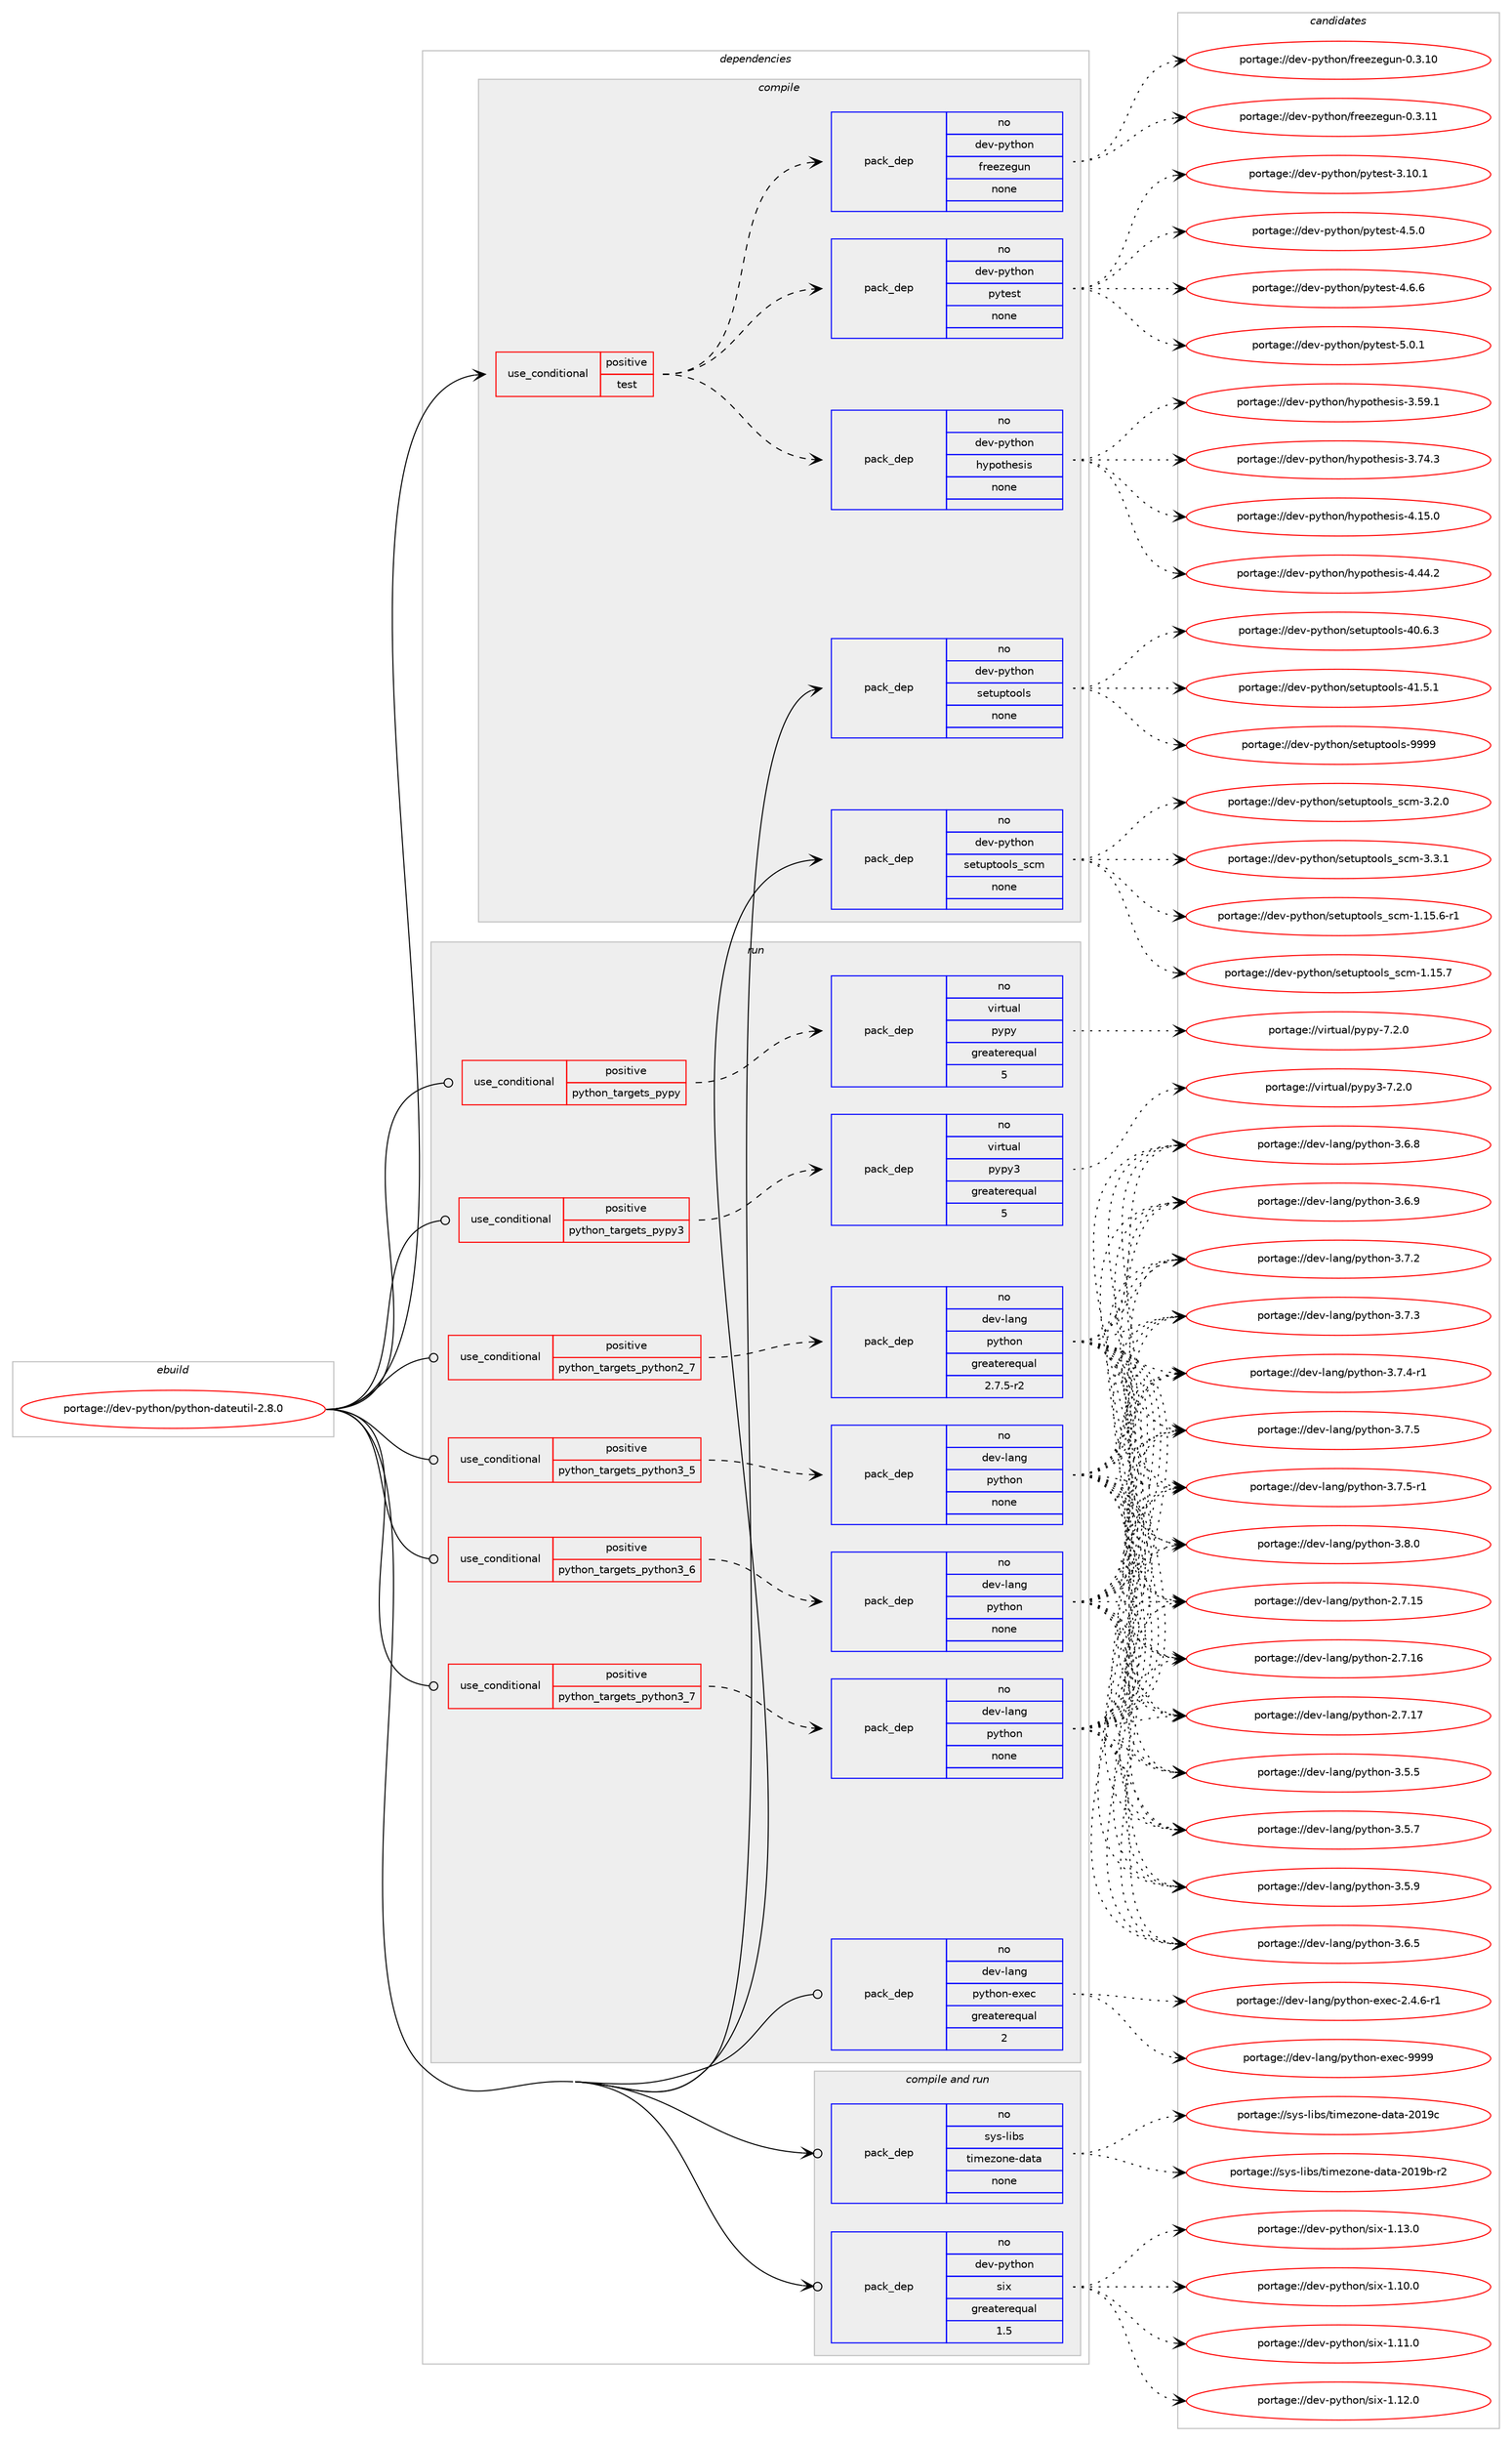 digraph prolog {

# *************
# Graph options
# *************

newrank=true;
concentrate=true;
compound=true;
graph [rankdir=LR,fontname=Helvetica,fontsize=10,ranksep=1.5];#, ranksep=2.5, nodesep=0.2];
edge  [arrowhead=vee];
node  [fontname=Helvetica,fontsize=10];

# **********
# The ebuild
# **********

subgraph cluster_leftcol {
color=gray;
rank=same;
label=<<i>ebuild</i>>;
id [label="portage://dev-python/python-dateutil-2.8.0", color=red, width=4, href="../dev-python/python-dateutil-2.8.0.svg"];
}

# ****************
# The dependencies
# ****************

subgraph cluster_midcol {
color=gray;
label=<<i>dependencies</i>>;
subgraph cluster_compile {
fillcolor="#eeeeee";
style=filled;
label=<<i>compile</i>>;
subgraph cond36836 {
dependency165995 [label=<<TABLE BORDER="0" CELLBORDER="1" CELLSPACING="0" CELLPADDING="4"><TR><TD ROWSPAN="3" CELLPADDING="10">use_conditional</TD></TR><TR><TD>positive</TD></TR><TR><TD>test</TD></TR></TABLE>>, shape=none, color=red];
subgraph pack125757 {
dependency165996 [label=<<TABLE BORDER="0" CELLBORDER="1" CELLSPACING="0" CELLPADDING="4" WIDTH="220"><TR><TD ROWSPAN="6" CELLPADDING="30">pack_dep</TD></TR><TR><TD WIDTH="110">no</TD></TR><TR><TD>dev-python</TD></TR><TR><TD>pytest</TD></TR><TR><TD>none</TD></TR><TR><TD></TD></TR></TABLE>>, shape=none, color=blue];
}
dependency165995:e -> dependency165996:w [weight=20,style="dashed",arrowhead="vee"];
subgraph pack125758 {
dependency165997 [label=<<TABLE BORDER="0" CELLBORDER="1" CELLSPACING="0" CELLPADDING="4" WIDTH="220"><TR><TD ROWSPAN="6" CELLPADDING="30">pack_dep</TD></TR><TR><TD WIDTH="110">no</TD></TR><TR><TD>dev-python</TD></TR><TR><TD>freezegun</TD></TR><TR><TD>none</TD></TR><TR><TD></TD></TR></TABLE>>, shape=none, color=blue];
}
dependency165995:e -> dependency165997:w [weight=20,style="dashed",arrowhead="vee"];
subgraph pack125759 {
dependency165998 [label=<<TABLE BORDER="0" CELLBORDER="1" CELLSPACING="0" CELLPADDING="4" WIDTH="220"><TR><TD ROWSPAN="6" CELLPADDING="30">pack_dep</TD></TR><TR><TD WIDTH="110">no</TD></TR><TR><TD>dev-python</TD></TR><TR><TD>hypothesis</TD></TR><TR><TD>none</TD></TR><TR><TD></TD></TR></TABLE>>, shape=none, color=blue];
}
dependency165995:e -> dependency165998:w [weight=20,style="dashed",arrowhead="vee"];
}
id:e -> dependency165995:w [weight=20,style="solid",arrowhead="vee"];
subgraph pack125760 {
dependency165999 [label=<<TABLE BORDER="0" CELLBORDER="1" CELLSPACING="0" CELLPADDING="4" WIDTH="220"><TR><TD ROWSPAN="6" CELLPADDING="30">pack_dep</TD></TR><TR><TD WIDTH="110">no</TD></TR><TR><TD>dev-python</TD></TR><TR><TD>setuptools</TD></TR><TR><TD>none</TD></TR><TR><TD></TD></TR></TABLE>>, shape=none, color=blue];
}
id:e -> dependency165999:w [weight=20,style="solid",arrowhead="vee"];
subgraph pack125761 {
dependency166000 [label=<<TABLE BORDER="0" CELLBORDER="1" CELLSPACING="0" CELLPADDING="4" WIDTH="220"><TR><TD ROWSPAN="6" CELLPADDING="30">pack_dep</TD></TR><TR><TD WIDTH="110">no</TD></TR><TR><TD>dev-python</TD></TR><TR><TD>setuptools_scm</TD></TR><TR><TD>none</TD></TR><TR><TD></TD></TR></TABLE>>, shape=none, color=blue];
}
id:e -> dependency166000:w [weight=20,style="solid",arrowhead="vee"];
}
subgraph cluster_compileandrun {
fillcolor="#eeeeee";
style=filled;
label=<<i>compile and run</i>>;
subgraph pack125762 {
dependency166001 [label=<<TABLE BORDER="0" CELLBORDER="1" CELLSPACING="0" CELLPADDING="4" WIDTH="220"><TR><TD ROWSPAN="6" CELLPADDING="30">pack_dep</TD></TR><TR><TD WIDTH="110">no</TD></TR><TR><TD>dev-python</TD></TR><TR><TD>six</TD></TR><TR><TD>greaterequal</TD></TR><TR><TD>1.5</TD></TR></TABLE>>, shape=none, color=blue];
}
id:e -> dependency166001:w [weight=20,style="solid",arrowhead="odotvee"];
subgraph pack125763 {
dependency166002 [label=<<TABLE BORDER="0" CELLBORDER="1" CELLSPACING="0" CELLPADDING="4" WIDTH="220"><TR><TD ROWSPAN="6" CELLPADDING="30">pack_dep</TD></TR><TR><TD WIDTH="110">no</TD></TR><TR><TD>sys-libs</TD></TR><TR><TD>timezone-data</TD></TR><TR><TD>none</TD></TR><TR><TD></TD></TR></TABLE>>, shape=none, color=blue];
}
id:e -> dependency166002:w [weight=20,style="solid",arrowhead="odotvee"];
}
subgraph cluster_run {
fillcolor="#eeeeee";
style=filled;
label=<<i>run</i>>;
subgraph cond36837 {
dependency166003 [label=<<TABLE BORDER="0" CELLBORDER="1" CELLSPACING="0" CELLPADDING="4"><TR><TD ROWSPAN="3" CELLPADDING="10">use_conditional</TD></TR><TR><TD>positive</TD></TR><TR><TD>python_targets_pypy</TD></TR></TABLE>>, shape=none, color=red];
subgraph pack125764 {
dependency166004 [label=<<TABLE BORDER="0" CELLBORDER="1" CELLSPACING="0" CELLPADDING="4" WIDTH="220"><TR><TD ROWSPAN="6" CELLPADDING="30">pack_dep</TD></TR><TR><TD WIDTH="110">no</TD></TR><TR><TD>virtual</TD></TR><TR><TD>pypy</TD></TR><TR><TD>greaterequal</TD></TR><TR><TD>5</TD></TR></TABLE>>, shape=none, color=blue];
}
dependency166003:e -> dependency166004:w [weight=20,style="dashed",arrowhead="vee"];
}
id:e -> dependency166003:w [weight=20,style="solid",arrowhead="odot"];
subgraph cond36838 {
dependency166005 [label=<<TABLE BORDER="0" CELLBORDER="1" CELLSPACING="0" CELLPADDING="4"><TR><TD ROWSPAN="3" CELLPADDING="10">use_conditional</TD></TR><TR><TD>positive</TD></TR><TR><TD>python_targets_pypy3</TD></TR></TABLE>>, shape=none, color=red];
subgraph pack125765 {
dependency166006 [label=<<TABLE BORDER="0" CELLBORDER="1" CELLSPACING="0" CELLPADDING="4" WIDTH="220"><TR><TD ROWSPAN="6" CELLPADDING="30">pack_dep</TD></TR><TR><TD WIDTH="110">no</TD></TR><TR><TD>virtual</TD></TR><TR><TD>pypy3</TD></TR><TR><TD>greaterequal</TD></TR><TR><TD>5</TD></TR></TABLE>>, shape=none, color=blue];
}
dependency166005:e -> dependency166006:w [weight=20,style="dashed",arrowhead="vee"];
}
id:e -> dependency166005:w [weight=20,style="solid",arrowhead="odot"];
subgraph cond36839 {
dependency166007 [label=<<TABLE BORDER="0" CELLBORDER="1" CELLSPACING="0" CELLPADDING="4"><TR><TD ROWSPAN="3" CELLPADDING="10">use_conditional</TD></TR><TR><TD>positive</TD></TR><TR><TD>python_targets_python2_7</TD></TR></TABLE>>, shape=none, color=red];
subgraph pack125766 {
dependency166008 [label=<<TABLE BORDER="0" CELLBORDER="1" CELLSPACING="0" CELLPADDING="4" WIDTH="220"><TR><TD ROWSPAN="6" CELLPADDING="30">pack_dep</TD></TR><TR><TD WIDTH="110">no</TD></TR><TR><TD>dev-lang</TD></TR><TR><TD>python</TD></TR><TR><TD>greaterequal</TD></TR><TR><TD>2.7.5-r2</TD></TR></TABLE>>, shape=none, color=blue];
}
dependency166007:e -> dependency166008:w [weight=20,style="dashed",arrowhead="vee"];
}
id:e -> dependency166007:w [weight=20,style="solid",arrowhead="odot"];
subgraph cond36840 {
dependency166009 [label=<<TABLE BORDER="0" CELLBORDER="1" CELLSPACING="0" CELLPADDING="4"><TR><TD ROWSPAN="3" CELLPADDING="10">use_conditional</TD></TR><TR><TD>positive</TD></TR><TR><TD>python_targets_python3_5</TD></TR></TABLE>>, shape=none, color=red];
subgraph pack125767 {
dependency166010 [label=<<TABLE BORDER="0" CELLBORDER="1" CELLSPACING="0" CELLPADDING="4" WIDTH="220"><TR><TD ROWSPAN="6" CELLPADDING="30">pack_dep</TD></TR><TR><TD WIDTH="110">no</TD></TR><TR><TD>dev-lang</TD></TR><TR><TD>python</TD></TR><TR><TD>none</TD></TR><TR><TD></TD></TR></TABLE>>, shape=none, color=blue];
}
dependency166009:e -> dependency166010:w [weight=20,style="dashed",arrowhead="vee"];
}
id:e -> dependency166009:w [weight=20,style="solid",arrowhead="odot"];
subgraph cond36841 {
dependency166011 [label=<<TABLE BORDER="0" CELLBORDER="1" CELLSPACING="0" CELLPADDING="4"><TR><TD ROWSPAN="3" CELLPADDING="10">use_conditional</TD></TR><TR><TD>positive</TD></TR><TR><TD>python_targets_python3_6</TD></TR></TABLE>>, shape=none, color=red];
subgraph pack125768 {
dependency166012 [label=<<TABLE BORDER="0" CELLBORDER="1" CELLSPACING="0" CELLPADDING="4" WIDTH="220"><TR><TD ROWSPAN="6" CELLPADDING="30">pack_dep</TD></TR><TR><TD WIDTH="110">no</TD></TR><TR><TD>dev-lang</TD></TR><TR><TD>python</TD></TR><TR><TD>none</TD></TR><TR><TD></TD></TR></TABLE>>, shape=none, color=blue];
}
dependency166011:e -> dependency166012:w [weight=20,style="dashed",arrowhead="vee"];
}
id:e -> dependency166011:w [weight=20,style="solid",arrowhead="odot"];
subgraph cond36842 {
dependency166013 [label=<<TABLE BORDER="0" CELLBORDER="1" CELLSPACING="0" CELLPADDING="4"><TR><TD ROWSPAN="3" CELLPADDING="10">use_conditional</TD></TR><TR><TD>positive</TD></TR><TR><TD>python_targets_python3_7</TD></TR></TABLE>>, shape=none, color=red];
subgraph pack125769 {
dependency166014 [label=<<TABLE BORDER="0" CELLBORDER="1" CELLSPACING="0" CELLPADDING="4" WIDTH="220"><TR><TD ROWSPAN="6" CELLPADDING="30">pack_dep</TD></TR><TR><TD WIDTH="110">no</TD></TR><TR><TD>dev-lang</TD></TR><TR><TD>python</TD></TR><TR><TD>none</TD></TR><TR><TD></TD></TR></TABLE>>, shape=none, color=blue];
}
dependency166013:e -> dependency166014:w [weight=20,style="dashed",arrowhead="vee"];
}
id:e -> dependency166013:w [weight=20,style="solid",arrowhead="odot"];
subgraph pack125770 {
dependency166015 [label=<<TABLE BORDER="0" CELLBORDER="1" CELLSPACING="0" CELLPADDING="4" WIDTH="220"><TR><TD ROWSPAN="6" CELLPADDING="30">pack_dep</TD></TR><TR><TD WIDTH="110">no</TD></TR><TR><TD>dev-lang</TD></TR><TR><TD>python-exec</TD></TR><TR><TD>greaterequal</TD></TR><TR><TD>2</TD></TR></TABLE>>, shape=none, color=blue];
}
id:e -> dependency166015:w [weight=20,style="solid",arrowhead="odot"];
}
}

# **************
# The candidates
# **************

subgraph cluster_choices {
rank=same;
color=gray;
label=<<i>candidates</i>>;

subgraph choice125757 {
color=black;
nodesep=1;
choiceportage100101118451121211161041111104711212111610111511645514649484649 [label="portage://dev-python/pytest-3.10.1", color=red, width=4,href="../dev-python/pytest-3.10.1.svg"];
choiceportage1001011184511212111610411111047112121116101115116455246534648 [label="portage://dev-python/pytest-4.5.0", color=red, width=4,href="../dev-python/pytest-4.5.0.svg"];
choiceportage1001011184511212111610411111047112121116101115116455246544654 [label="portage://dev-python/pytest-4.6.6", color=red, width=4,href="../dev-python/pytest-4.6.6.svg"];
choiceportage1001011184511212111610411111047112121116101115116455346484649 [label="portage://dev-python/pytest-5.0.1", color=red, width=4,href="../dev-python/pytest-5.0.1.svg"];
dependency165996:e -> choiceportage100101118451121211161041111104711212111610111511645514649484649:w [style=dotted,weight="100"];
dependency165996:e -> choiceportage1001011184511212111610411111047112121116101115116455246534648:w [style=dotted,weight="100"];
dependency165996:e -> choiceportage1001011184511212111610411111047112121116101115116455246544654:w [style=dotted,weight="100"];
dependency165996:e -> choiceportage1001011184511212111610411111047112121116101115116455346484649:w [style=dotted,weight="100"];
}
subgraph choice125758 {
color=black;
nodesep=1;
choiceportage100101118451121211161041111104710211410110112210110311711045484651464948 [label="portage://dev-python/freezegun-0.3.10", color=red, width=4,href="../dev-python/freezegun-0.3.10.svg"];
choiceportage100101118451121211161041111104710211410110112210110311711045484651464949 [label="portage://dev-python/freezegun-0.3.11", color=red, width=4,href="../dev-python/freezegun-0.3.11.svg"];
dependency165997:e -> choiceportage100101118451121211161041111104710211410110112210110311711045484651464948:w [style=dotted,weight="100"];
dependency165997:e -> choiceportage100101118451121211161041111104710211410110112210110311711045484651464949:w [style=dotted,weight="100"];
}
subgraph choice125759 {
color=black;
nodesep=1;
choiceportage100101118451121211161041111104710412111211111610410111510511545514653574649 [label="portage://dev-python/hypothesis-3.59.1", color=red, width=4,href="../dev-python/hypothesis-3.59.1.svg"];
choiceportage100101118451121211161041111104710412111211111610410111510511545514655524651 [label="portage://dev-python/hypothesis-3.74.3", color=red, width=4,href="../dev-python/hypothesis-3.74.3.svg"];
choiceportage100101118451121211161041111104710412111211111610410111510511545524649534648 [label="portage://dev-python/hypothesis-4.15.0", color=red, width=4,href="../dev-python/hypothesis-4.15.0.svg"];
choiceportage100101118451121211161041111104710412111211111610410111510511545524652524650 [label="portage://dev-python/hypothesis-4.44.2", color=red, width=4,href="../dev-python/hypothesis-4.44.2.svg"];
dependency165998:e -> choiceportage100101118451121211161041111104710412111211111610410111510511545514653574649:w [style=dotted,weight="100"];
dependency165998:e -> choiceportage100101118451121211161041111104710412111211111610410111510511545514655524651:w [style=dotted,weight="100"];
dependency165998:e -> choiceportage100101118451121211161041111104710412111211111610410111510511545524649534648:w [style=dotted,weight="100"];
dependency165998:e -> choiceportage100101118451121211161041111104710412111211111610410111510511545524652524650:w [style=dotted,weight="100"];
}
subgraph choice125760 {
color=black;
nodesep=1;
choiceportage100101118451121211161041111104711510111611711211611111110811545524846544651 [label="portage://dev-python/setuptools-40.6.3", color=red, width=4,href="../dev-python/setuptools-40.6.3.svg"];
choiceportage100101118451121211161041111104711510111611711211611111110811545524946534649 [label="portage://dev-python/setuptools-41.5.1", color=red, width=4,href="../dev-python/setuptools-41.5.1.svg"];
choiceportage10010111845112121116104111110471151011161171121161111111081154557575757 [label="portage://dev-python/setuptools-9999", color=red, width=4,href="../dev-python/setuptools-9999.svg"];
dependency165999:e -> choiceportage100101118451121211161041111104711510111611711211611111110811545524846544651:w [style=dotted,weight="100"];
dependency165999:e -> choiceportage100101118451121211161041111104711510111611711211611111110811545524946534649:w [style=dotted,weight="100"];
dependency165999:e -> choiceportage10010111845112121116104111110471151011161171121161111111081154557575757:w [style=dotted,weight="100"];
}
subgraph choice125761 {
color=black;
nodesep=1;
choiceportage10010111845112121116104111110471151011161171121161111111081159511599109454946495346544511449 [label="portage://dev-python/setuptools_scm-1.15.6-r1", color=red, width=4,href="../dev-python/setuptools_scm-1.15.6-r1.svg"];
choiceportage1001011184511212111610411111047115101116117112116111111108115951159910945494649534655 [label="portage://dev-python/setuptools_scm-1.15.7", color=red, width=4,href="../dev-python/setuptools_scm-1.15.7.svg"];
choiceportage10010111845112121116104111110471151011161171121161111111081159511599109455146504648 [label="portage://dev-python/setuptools_scm-3.2.0", color=red, width=4,href="../dev-python/setuptools_scm-3.2.0.svg"];
choiceportage10010111845112121116104111110471151011161171121161111111081159511599109455146514649 [label="portage://dev-python/setuptools_scm-3.3.1", color=red, width=4,href="../dev-python/setuptools_scm-3.3.1.svg"];
dependency166000:e -> choiceportage10010111845112121116104111110471151011161171121161111111081159511599109454946495346544511449:w [style=dotted,weight="100"];
dependency166000:e -> choiceportage1001011184511212111610411111047115101116117112116111111108115951159910945494649534655:w [style=dotted,weight="100"];
dependency166000:e -> choiceportage10010111845112121116104111110471151011161171121161111111081159511599109455146504648:w [style=dotted,weight="100"];
dependency166000:e -> choiceportage10010111845112121116104111110471151011161171121161111111081159511599109455146514649:w [style=dotted,weight="100"];
}
subgraph choice125762 {
color=black;
nodesep=1;
choiceportage100101118451121211161041111104711510512045494649484648 [label="portage://dev-python/six-1.10.0", color=red, width=4,href="../dev-python/six-1.10.0.svg"];
choiceportage100101118451121211161041111104711510512045494649494648 [label="portage://dev-python/six-1.11.0", color=red, width=4,href="../dev-python/six-1.11.0.svg"];
choiceportage100101118451121211161041111104711510512045494649504648 [label="portage://dev-python/six-1.12.0", color=red, width=4,href="../dev-python/six-1.12.0.svg"];
choiceportage100101118451121211161041111104711510512045494649514648 [label="portage://dev-python/six-1.13.0", color=red, width=4,href="../dev-python/six-1.13.0.svg"];
dependency166001:e -> choiceportage100101118451121211161041111104711510512045494649484648:w [style=dotted,weight="100"];
dependency166001:e -> choiceportage100101118451121211161041111104711510512045494649494648:w [style=dotted,weight="100"];
dependency166001:e -> choiceportage100101118451121211161041111104711510512045494649504648:w [style=dotted,weight="100"];
dependency166001:e -> choiceportage100101118451121211161041111104711510512045494649514648:w [style=dotted,weight="100"];
}
subgraph choice125763 {
color=black;
nodesep=1;
choiceportage1151211154510810598115471161051091011221111101014510097116974550484957984511450 [label="portage://sys-libs/timezone-data-2019b-r2", color=red, width=4,href="../sys-libs/timezone-data-2019b-r2.svg"];
choiceportage115121115451081059811547116105109101122111110101451009711697455048495799 [label="portage://sys-libs/timezone-data-2019c", color=red, width=4,href="../sys-libs/timezone-data-2019c.svg"];
dependency166002:e -> choiceportage1151211154510810598115471161051091011221111101014510097116974550484957984511450:w [style=dotted,weight="100"];
dependency166002:e -> choiceportage115121115451081059811547116105109101122111110101451009711697455048495799:w [style=dotted,weight="100"];
}
subgraph choice125764 {
color=black;
nodesep=1;
choiceportage1181051141161179710847112121112121455546504648 [label="portage://virtual/pypy-7.2.0", color=red, width=4,href="../virtual/pypy-7.2.0.svg"];
dependency166004:e -> choiceportage1181051141161179710847112121112121455546504648:w [style=dotted,weight="100"];
}
subgraph choice125765 {
color=black;
nodesep=1;
choiceportage118105114116117971084711212111212151455546504648 [label="portage://virtual/pypy3-7.2.0", color=red, width=4,href="../virtual/pypy3-7.2.0.svg"];
dependency166006:e -> choiceportage118105114116117971084711212111212151455546504648:w [style=dotted,weight="100"];
}
subgraph choice125766 {
color=black;
nodesep=1;
choiceportage10010111845108971101034711212111610411111045504655464953 [label="portage://dev-lang/python-2.7.15", color=red, width=4,href="../dev-lang/python-2.7.15.svg"];
choiceportage10010111845108971101034711212111610411111045504655464954 [label="portage://dev-lang/python-2.7.16", color=red, width=4,href="../dev-lang/python-2.7.16.svg"];
choiceportage10010111845108971101034711212111610411111045504655464955 [label="portage://dev-lang/python-2.7.17", color=red, width=4,href="../dev-lang/python-2.7.17.svg"];
choiceportage100101118451089711010347112121116104111110455146534653 [label="portage://dev-lang/python-3.5.5", color=red, width=4,href="../dev-lang/python-3.5.5.svg"];
choiceportage100101118451089711010347112121116104111110455146534655 [label="portage://dev-lang/python-3.5.7", color=red, width=4,href="../dev-lang/python-3.5.7.svg"];
choiceportage100101118451089711010347112121116104111110455146534657 [label="portage://dev-lang/python-3.5.9", color=red, width=4,href="../dev-lang/python-3.5.9.svg"];
choiceportage100101118451089711010347112121116104111110455146544653 [label="portage://dev-lang/python-3.6.5", color=red, width=4,href="../dev-lang/python-3.6.5.svg"];
choiceportage100101118451089711010347112121116104111110455146544656 [label="portage://dev-lang/python-3.6.8", color=red, width=4,href="../dev-lang/python-3.6.8.svg"];
choiceportage100101118451089711010347112121116104111110455146544657 [label="portage://dev-lang/python-3.6.9", color=red, width=4,href="../dev-lang/python-3.6.9.svg"];
choiceportage100101118451089711010347112121116104111110455146554650 [label="portage://dev-lang/python-3.7.2", color=red, width=4,href="../dev-lang/python-3.7.2.svg"];
choiceportage100101118451089711010347112121116104111110455146554651 [label="portage://dev-lang/python-3.7.3", color=red, width=4,href="../dev-lang/python-3.7.3.svg"];
choiceportage1001011184510897110103471121211161041111104551465546524511449 [label="portage://dev-lang/python-3.7.4-r1", color=red, width=4,href="../dev-lang/python-3.7.4-r1.svg"];
choiceportage100101118451089711010347112121116104111110455146554653 [label="portage://dev-lang/python-3.7.5", color=red, width=4,href="../dev-lang/python-3.7.5.svg"];
choiceportage1001011184510897110103471121211161041111104551465546534511449 [label="portage://dev-lang/python-3.7.5-r1", color=red, width=4,href="../dev-lang/python-3.7.5-r1.svg"];
choiceportage100101118451089711010347112121116104111110455146564648 [label="portage://dev-lang/python-3.8.0", color=red, width=4,href="../dev-lang/python-3.8.0.svg"];
dependency166008:e -> choiceportage10010111845108971101034711212111610411111045504655464953:w [style=dotted,weight="100"];
dependency166008:e -> choiceportage10010111845108971101034711212111610411111045504655464954:w [style=dotted,weight="100"];
dependency166008:e -> choiceportage10010111845108971101034711212111610411111045504655464955:w [style=dotted,weight="100"];
dependency166008:e -> choiceportage100101118451089711010347112121116104111110455146534653:w [style=dotted,weight="100"];
dependency166008:e -> choiceportage100101118451089711010347112121116104111110455146534655:w [style=dotted,weight="100"];
dependency166008:e -> choiceportage100101118451089711010347112121116104111110455146534657:w [style=dotted,weight="100"];
dependency166008:e -> choiceportage100101118451089711010347112121116104111110455146544653:w [style=dotted,weight="100"];
dependency166008:e -> choiceportage100101118451089711010347112121116104111110455146544656:w [style=dotted,weight="100"];
dependency166008:e -> choiceportage100101118451089711010347112121116104111110455146544657:w [style=dotted,weight="100"];
dependency166008:e -> choiceportage100101118451089711010347112121116104111110455146554650:w [style=dotted,weight="100"];
dependency166008:e -> choiceportage100101118451089711010347112121116104111110455146554651:w [style=dotted,weight="100"];
dependency166008:e -> choiceportage1001011184510897110103471121211161041111104551465546524511449:w [style=dotted,weight="100"];
dependency166008:e -> choiceportage100101118451089711010347112121116104111110455146554653:w [style=dotted,weight="100"];
dependency166008:e -> choiceportage1001011184510897110103471121211161041111104551465546534511449:w [style=dotted,weight="100"];
dependency166008:e -> choiceportage100101118451089711010347112121116104111110455146564648:w [style=dotted,weight="100"];
}
subgraph choice125767 {
color=black;
nodesep=1;
choiceportage10010111845108971101034711212111610411111045504655464953 [label="portage://dev-lang/python-2.7.15", color=red, width=4,href="../dev-lang/python-2.7.15.svg"];
choiceportage10010111845108971101034711212111610411111045504655464954 [label="portage://dev-lang/python-2.7.16", color=red, width=4,href="../dev-lang/python-2.7.16.svg"];
choiceportage10010111845108971101034711212111610411111045504655464955 [label="portage://dev-lang/python-2.7.17", color=red, width=4,href="../dev-lang/python-2.7.17.svg"];
choiceportage100101118451089711010347112121116104111110455146534653 [label="portage://dev-lang/python-3.5.5", color=red, width=4,href="../dev-lang/python-3.5.5.svg"];
choiceportage100101118451089711010347112121116104111110455146534655 [label="portage://dev-lang/python-3.5.7", color=red, width=4,href="../dev-lang/python-3.5.7.svg"];
choiceportage100101118451089711010347112121116104111110455146534657 [label="portage://dev-lang/python-3.5.9", color=red, width=4,href="../dev-lang/python-3.5.9.svg"];
choiceportage100101118451089711010347112121116104111110455146544653 [label="portage://dev-lang/python-3.6.5", color=red, width=4,href="../dev-lang/python-3.6.5.svg"];
choiceportage100101118451089711010347112121116104111110455146544656 [label="portage://dev-lang/python-3.6.8", color=red, width=4,href="../dev-lang/python-3.6.8.svg"];
choiceportage100101118451089711010347112121116104111110455146544657 [label="portage://dev-lang/python-3.6.9", color=red, width=4,href="../dev-lang/python-3.6.9.svg"];
choiceportage100101118451089711010347112121116104111110455146554650 [label="portage://dev-lang/python-3.7.2", color=red, width=4,href="../dev-lang/python-3.7.2.svg"];
choiceportage100101118451089711010347112121116104111110455146554651 [label="portage://dev-lang/python-3.7.3", color=red, width=4,href="../dev-lang/python-3.7.3.svg"];
choiceportage1001011184510897110103471121211161041111104551465546524511449 [label="portage://dev-lang/python-3.7.4-r1", color=red, width=4,href="../dev-lang/python-3.7.4-r1.svg"];
choiceportage100101118451089711010347112121116104111110455146554653 [label="portage://dev-lang/python-3.7.5", color=red, width=4,href="../dev-lang/python-3.7.5.svg"];
choiceportage1001011184510897110103471121211161041111104551465546534511449 [label="portage://dev-lang/python-3.7.5-r1", color=red, width=4,href="../dev-lang/python-3.7.5-r1.svg"];
choiceportage100101118451089711010347112121116104111110455146564648 [label="portage://dev-lang/python-3.8.0", color=red, width=4,href="../dev-lang/python-3.8.0.svg"];
dependency166010:e -> choiceportage10010111845108971101034711212111610411111045504655464953:w [style=dotted,weight="100"];
dependency166010:e -> choiceportage10010111845108971101034711212111610411111045504655464954:w [style=dotted,weight="100"];
dependency166010:e -> choiceportage10010111845108971101034711212111610411111045504655464955:w [style=dotted,weight="100"];
dependency166010:e -> choiceportage100101118451089711010347112121116104111110455146534653:w [style=dotted,weight="100"];
dependency166010:e -> choiceportage100101118451089711010347112121116104111110455146534655:w [style=dotted,weight="100"];
dependency166010:e -> choiceportage100101118451089711010347112121116104111110455146534657:w [style=dotted,weight="100"];
dependency166010:e -> choiceportage100101118451089711010347112121116104111110455146544653:w [style=dotted,weight="100"];
dependency166010:e -> choiceportage100101118451089711010347112121116104111110455146544656:w [style=dotted,weight="100"];
dependency166010:e -> choiceportage100101118451089711010347112121116104111110455146544657:w [style=dotted,weight="100"];
dependency166010:e -> choiceportage100101118451089711010347112121116104111110455146554650:w [style=dotted,weight="100"];
dependency166010:e -> choiceportage100101118451089711010347112121116104111110455146554651:w [style=dotted,weight="100"];
dependency166010:e -> choiceportage1001011184510897110103471121211161041111104551465546524511449:w [style=dotted,weight="100"];
dependency166010:e -> choiceportage100101118451089711010347112121116104111110455146554653:w [style=dotted,weight="100"];
dependency166010:e -> choiceportage1001011184510897110103471121211161041111104551465546534511449:w [style=dotted,weight="100"];
dependency166010:e -> choiceportage100101118451089711010347112121116104111110455146564648:w [style=dotted,weight="100"];
}
subgraph choice125768 {
color=black;
nodesep=1;
choiceportage10010111845108971101034711212111610411111045504655464953 [label="portage://dev-lang/python-2.7.15", color=red, width=4,href="../dev-lang/python-2.7.15.svg"];
choiceportage10010111845108971101034711212111610411111045504655464954 [label="portage://dev-lang/python-2.7.16", color=red, width=4,href="../dev-lang/python-2.7.16.svg"];
choiceportage10010111845108971101034711212111610411111045504655464955 [label="portage://dev-lang/python-2.7.17", color=red, width=4,href="../dev-lang/python-2.7.17.svg"];
choiceportage100101118451089711010347112121116104111110455146534653 [label="portage://dev-lang/python-3.5.5", color=red, width=4,href="../dev-lang/python-3.5.5.svg"];
choiceportage100101118451089711010347112121116104111110455146534655 [label="portage://dev-lang/python-3.5.7", color=red, width=4,href="../dev-lang/python-3.5.7.svg"];
choiceportage100101118451089711010347112121116104111110455146534657 [label="portage://dev-lang/python-3.5.9", color=red, width=4,href="../dev-lang/python-3.5.9.svg"];
choiceportage100101118451089711010347112121116104111110455146544653 [label="portage://dev-lang/python-3.6.5", color=red, width=4,href="../dev-lang/python-3.6.5.svg"];
choiceportage100101118451089711010347112121116104111110455146544656 [label="portage://dev-lang/python-3.6.8", color=red, width=4,href="../dev-lang/python-3.6.8.svg"];
choiceportage100101118451089711010347112121116104111110455146544657 [label="portage://dev-lang/python-3.6.9", color=red, width=4,href="../dev-lang/python-3.6.9.svg"];
choiceportage100101118451089711010347112121116104111110455146554650 [label="portage://dev-lang/python-3.7.2", color=red, width=4,href="../dev-lang/python-3.7.2.svg"];
choiceportage100101118451089711010347112121116104111110455146554651 [label="portage://dev-lang/python-3.7.3", color=red, width=4,href="../dev-lang/python-3.7.3.svg"];
choiceportage1001011184510897110103471121211161041111104551465546524511449 [label="portage://dev-lang/python-3.7.4-r1", color=red, width=4,href="../dev-lang/python-3.7.4-r1.svg"];
choiceportage100101118451089711010347112121116104111110455146554653 [label="portage://dev-lang/python-3.7.5", color=red, width=4,href="../dev-lang/python-3.7.5.svg"];
choiceportage1001011184510897110103471121211161041111104551465546534511449 [label="portage://dev-lang/python-3.7.5-r1", color=red, width=4,href="../dev-lang/python-3.7.5-r1.svg"];
choiceportage100101118451089711010347112121116104111110455146564648 [label="portage://dev-lang/python-3.8.0", color=red, width=4,href="../dev-lang/python-3.8.0.svg"];
dependency166012:e -> choiceportage10010111845108971101034711212111610411111045504655464953:w [style=dotted,weight="100"];
dependency166012:e -> choiceportage10010111845108971101034711212111610411111045504655464954:w [style=dotted,weight="100"];
dependency166012:e -> choiceportage10010111845108971101034711212111610411111045504655464955:w [style=dotted,weight="100"];
dependency166012:e -> choiceportage100101118451089711010347112121116104111110455146534653:w [style=dotted,weight="100"];
dependency166012:e -> choiceportage100101118451089711010347112121116104111110455146534655:w [style=dotted,weight="100"];
dependency166012:e -> choiceportage100101118451089711010347112121116104111110455146534657:w [style=dotted,weight="100"];
dependency166012:e -> choiceportage100101118451089711010347112121116104111110455146544653:w [style=dotted,weight="100"];
dependency166012:e -> choiceportage100101118451089711010347112121116104111110455146544656:w [style=dotted,weight="100"];
dependency166012:e -> choiceportage100101118451089711010347112121116104111110455146544657:w [style=dotted,weight="100"];
dependency166012:e -> choiceportage100101118451089711010347112121116104111110455146554650:w [style=dotted,weight="100"];
dependency166012:e -> choiceportage100101118451089711010347112121116104111110455146554651:w [style=dotted,weight="100"];
dependency166012:e -> choiceportage1001011184510897110103471121211161041111104551465546524511449:w [style=dotted,weight="100"];
dependency166012:e -> choiceportage100101118451089711010347112121116104111110455146554653:w [style=dotted,weight="100"];
dependency166012:e -> choiceportage1001011184510897110103471121211161041111104551465546534511449:w [style=dotted,weight="100"];
dependency166012:e -> choiceportage100101118451089711010347112121116104111110455146564648:w [style=dotted,weight="100"];
}
subgraph choice125769 {
color=black;
nodesep=1;
choiceportage10010111845108971101034711212111610411111045504655464953 [label="portage://dev-lang/python-2.7.15", color=red, width=4,href="../dev-lang/python-2.7.15.svg"];
choiceportage10010111845108971101034711212111610411111045504655464954 [label="portage://dev-lang/python-2.7.16", color=red, width=4,href="../dev-lang/python-2.7.16.svg"];
choiceportage10010111845108971101034711212111610411111045504655464955 [label="portage://dev-lang/python-2.7.17", color=red, width=4,href="../dev-lang/python-2.7.17.svg"];
choiceportage100101118451089711010347112121116104111110455146534653 [label="portage://dev-lang/python-3.5.5", color=red, width=4,href="../dev-lang/python-3.5.5.svg"];
choiceportage100101118451089711010347112121116104111110455146534655 [label="portage://dev-lang/python-3.5.7", color=red, width=4,href="../dev-lang/python-3.5.7.svg"];
choiceportage100101118451089711010347112121116104111110455146534657 [label="portage://dev-lang/python-3.5.9", color=red, width=4,href="../dev-lang/python-3.5.9.svg"];
choiceportage100101118451089711010347112121116104111110455146544653 [label="portage://dev-lang/python-3.6.5", color=red, width=4,href="../dev-lang/python-3.6.5.svg"];
choiceportage100101118451089711010347112121116104111110455146544656 [label="portage://dev-lang/python-3.6.8", color=red, width=4,href="../dev-lang/python-3.6.8.svg"];
choiceportage100101118451089711010347112121116104111110455146544657 [label="portage://dev-lang/python-3.6.9", color=red, width=4,href="../dev-lang/python-3.6.9.svg"];
choiceportage100101118451089711010347112121116104111110455146554650 [label="portage://dev-lang/python-3.7.2", color=red, width=4,href="../dev-lang/python-3.7.2.svg"];
choiceportage100101118451089711010347112121116104111110455146554651 [label="portage://dev-lang/python-3.7.3", color=red, width=4,href="../dev-lang/python-3.7.3.svg"];
choiceportage1001011184510897110103471121211161041111104551465546524511449 [label="portage://dev-lang/python-3.7.4-r1", color=red, width=4,href="../dev-lang/python-3.7.4-r1.svg"];
choiceportage100101118451089711010347112121116104111110455146554653 [label="portage://dev-lang/python-3.7.5", color=red, width=4,href="../dev-lang/python-3.7.5.svg"];
choiceportage1001011184510897110103471121211161041111104551465546534511449 [label="portage://dev-lang/python-3.7.5-r1", color=red, width=4,href="../dev-lang/python-3.7.5-r1.svg"];
choiceportage100101118451089711010347112121116104111110455146564648 [label="portage://dev-lang/python-3.8.0", color=red, width=4,href="../dev-lang/python-3.8.0.svg"];
dependency166014:e -> choiceportage10010111845108971101034711212111610411111045504655464953:w [style=dotted,weight="100"];
dependency166014:e -> choiceportage10010111845108971101034711212111610411111045504655464954:w [style=dotted,weight="100"];
dependency166014:e -> choiceportage10010111845108971101034711212111610411111045504655464955:w [style=dotted,weight="100"];
dependency166014:e -> choiceportage100101118451089711010347112121116104111110455146534653:w [style=dotted,weight="100"];
dependency166014:e -> choiceportage100101118451089711010347112121116104111110455146534655:w [style=dotted,weight="100"];
dependency166014:e -> choiceportage100101118451089711010347112121116104111110455146534657:w [style=dotted,weight="100"];
dependency166014:e -> choiceportage100101118451089711010347112121116104111110455146544653:w [style=dotted,weight="100"];
dependency166014:e -> choiceportage100101118451089711010347112121116104111110455146544656:w [style=dotted,weight="100"];
dependency166014:e -> choiceportage100101118451089711010347112121116104111110455146544657:w [style=dotted,weight="100"];
dependency166014:e -> choiceportage100101118451089711010347112121116104111110455146554650:w [style=dotted,weight="100"];
dependency166014:e -> choiceportage100101118451089711010347112121116104111110455146554651:w [style=dotted,weight="100"];
dependency166014:e -> choiceportage1001011184510897110103471121211161041111104551465546524511449:w [style=dotted,weight="100"];
dependency166014:e -> choiceportage100101118451089711010347112121116104111110455146554653:w [style=dotted,weight="100"];
dependency166014:e -> choiceportage1001011184510897110103471121211161041111104551465546534511449:w [style=dotted,weight="100"];
dependency166014:e -> choiceportage100101118451089711010347112121116104111110455146564648:w [style=dotted,weight="100"];
}
subgraph choice125770 {
color=black;
nodesep=1;
choiceportage10010111845108971101034711212111610411111045101120101994550465246544511449 [label="portage://dev-lang/python-exec-2.4.6-r1", color=red, width=4,href="../dev-lang/python-exec-2.4.6-r1.svg"];
choiceportage10010111845108971101034711212111610411111045101120101994557575757 [label="portage://dev-lang/python-exec-9999", color=red, width=4,href="../dev-lang/python-exec-9999.svg"];
dependency166015:e -> choiceportage10010111845108971101034711212111610411111045101120101994550465246544511449:w [style=dotted,weight="100"];
dependency166015:e -> choiceportage10010111845108971101034711212111610411111045101120101994557575757:w [style=dotted,weight="100"];
}
}

}
